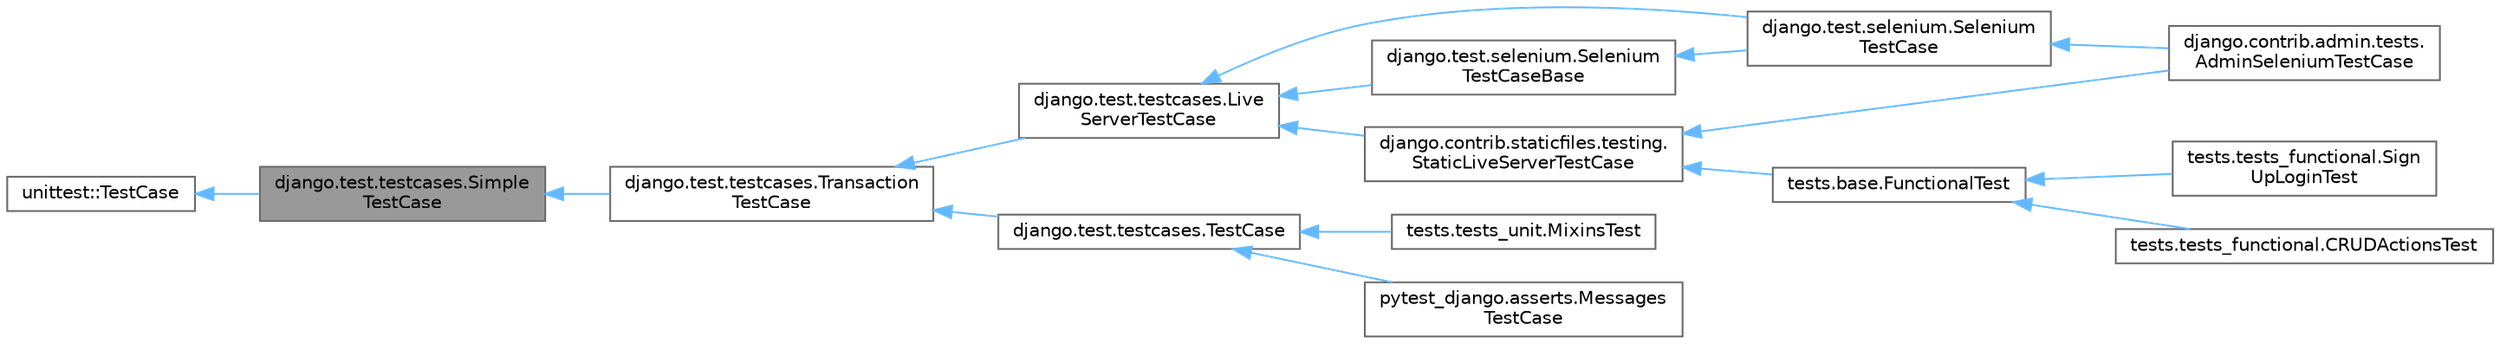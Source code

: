 digraph "django.test.testcases.SimpleTestCase"
{
 // LATEX_PDF_SIZE
  bgcolor="transparent";
  edge [fontname=Helvetica,fontsize=10,labelfontname=Helvetica,labelfontsize=10];
  node [fontname=Helvetica,fontsize=10,shape=box,height=0.2,width=0.4];
  rankdir="LR";
  Node1 [id="Node000001",label="django.test.testcases.Simple\lTestCase",height=0.2,width=0.4,color="gray40", fillcolor="grey60", style="filled", fontcolor="black",tooltip=" "];
  Node2 -> Node1 [id="edge1_Node000001_Node000002",dir="back",color="steelblue1",style="solid",tooltip=" "];
  Node2 [id="Node000002",label="unittest::TestCase",height=0.2,width=0.4,color="gray40", fillcolor="white", style="filled",tooltip=" "];
  Node1 -> Node3 [id="edge2_Node000001_Node000003",dir="back",color="steelblue1",style="solid",tooltip=" "];
  Node3 [id="Node000003",label="django.test.testcases.Transaction\lTestCase",height=0.2,width=0.4,color="gray40", fillcolor="white", style="filled",URL="$classdjango_1_1test_1_1testcases_1_1_transaction_test_case.html",tooltip=" "];
  Node3 -> Node4 [id="edge3_Node000003_Node000004",dir="back",color="steelblue1",style="solid",tooltip=" "];
  Node4 [id="Node000004",label="django.test.testcases.Live\lServerTestCase",height=0.2,width=0.4,color="gray40", fillcolor="white", style="filled",URL="$classdjango_1_1test_1_1testcases_1_1_live_server_test_case.html",tooltip=" "];
  Node4 -> Node5 [id="edge4_Node000004_Node000005",dir="back",color="steelblue1",style="solid",tooltip=" "];
  Node5 [id="Node000005",label="django.contrib.staticfiles.testing.\lStaticLiveServerTestCase",height=0.2,width=0.4,color="gray40", fillcolor="white", style="filled",URL="$classdjango_1_1contrib_1_1staticfiles_1_1testing_1_1_static_live_server_test_case.html",tooltip=" "];
  Node5 -> Node6 [id="edge5_Node000005_Node000006",dir="back",color="steelblue1",style="solid",tooltip=" "];
  Node6 [id="Node000006",label="django.contrib.admin.tests.\lAdminSeleniumTestCase",height=0.2,width=0.4,color="gray40", fillcolor="white", style="filled",URL="$classdjango_1_1contrib_1_1admin_1_1tests_1_1_admin_selenium_test_case.html",tooltip=" "];
  Node5 -> Node7 [id="edge6_Node000005_Node000007",dir="back",color="steelblue1",style="solid",tooltip=" "];
  Node7 [id="Node000007",label="tests.base.FunctionalTest",height=0.2,width=0.4,color="gray40", fillcolor="white", style="filled",URL="$classtests_1_1base_1_1_functional_test.html",tooltip=" "];
  Node7 -> Node8 [id="edge7_Node000007_Node000008",dir="back",color="steelblue1",style="solid",tooltip=" "];
  Node8 [id="Node000008",label="tests.tests_functional.CRUDActionsTest",height=0.2,width=0.4,color="gray40", fillcolor="white", style="filled",URL="$classtests_1_1tests__functional_1_1_c_r_u_d_actions_test.html",tooltip=" "];
  Node7 -> Node9 [id="edge8_Node000007_Node000009",dir="back",color="steelblue1",style="solid",tooltip=" "];
  Node9 [id="Node000009",label="tests.tests_functional.Sign\lUpLoginTest",height=0.2,width=0.4,color="gray40", fillcolor="white", style="filled",URL="$classtests_1_1tests__functional_1_1_sign_up_login_test.html",tooltip=" "];
  Node4 -> Node10 [id="edge9_Node000004_Node000010",dir="back",color="steelblue1",style="solid",tooltip=" "];
  Node10 [id="Node000010",label="django.test.selenium.Selenium\lTestCase",height=0.2,width=0.4,color="gray40", fillcolor="white", style="filled",URL="$classdjango_1_1test_1_1selenium_1_1_selenium_test_case.html",tooltip=" "];
  Node10 -> Node6 [id="edge10_Node000010_Node000006",dir="back",color="steelblue1",style="solid",tooltip=" "];
  Node4 -> Node11 [id="edge11_Node000004_Node000011",dir="back",color="steelblue1",style="solid",tooltip=" "];
  Node11 [id="Node000011",label="django.test.selenium.Selenium\lTestCaseBase",height=0.2,width=0.4,color="gray40", fillcolor="white", style="filled",URL="$classdjango_1_1test_1_1selenium_1_1_selenium_test_case_base.html",tooltip=" "];
  Node11 -> Node10 [id="edge12_Node000011_Node000010",dir="back",color="steelblue1",style="solid",tooltip=" "];
  Node3 -> Node12 [id="edge13_Node000003_Node000012",dir="back",color="steelblue1",style="solid",tooltip=" "];
  Node12 [id="Node000012",label="django.test.testcases.TestCase",height=0.2,width=0.4,color="gray40", fillcolor="white", style="filled",URL="$classdjango_1_1test_1_1testcases_1_1_test_case.html",tooltip=" "];
  Node12 -> Node13 [id="edge14_Node000012_Node000013",dir="back",color="steelblue1",style="solid",tooltip=" "];
  Node13 [id="Node000013",label="pytest_django.asserts.Messages\lTestCase",height=0.2,width=0.4,color="gray40", fillcolor="white", style="filled",URL="$classpytest__django_1_1asserts_1_1_messages_test_case.html",tooltip=" "];
  Node12 -> Node14 [id="edge15_Node000012_Node000014",dir="back",color="steelblue1",style="solid",tooltip=" "];
  Node14 [id="Node000014",label="tests.tests_unit.MixinsTest",height=0.2,width=0.4,color="gray40", fillcolor="white", style="filled",URL="$classtests_1_1tests__unit_1_1_mixins_test.html",tooltip=" "];
}
